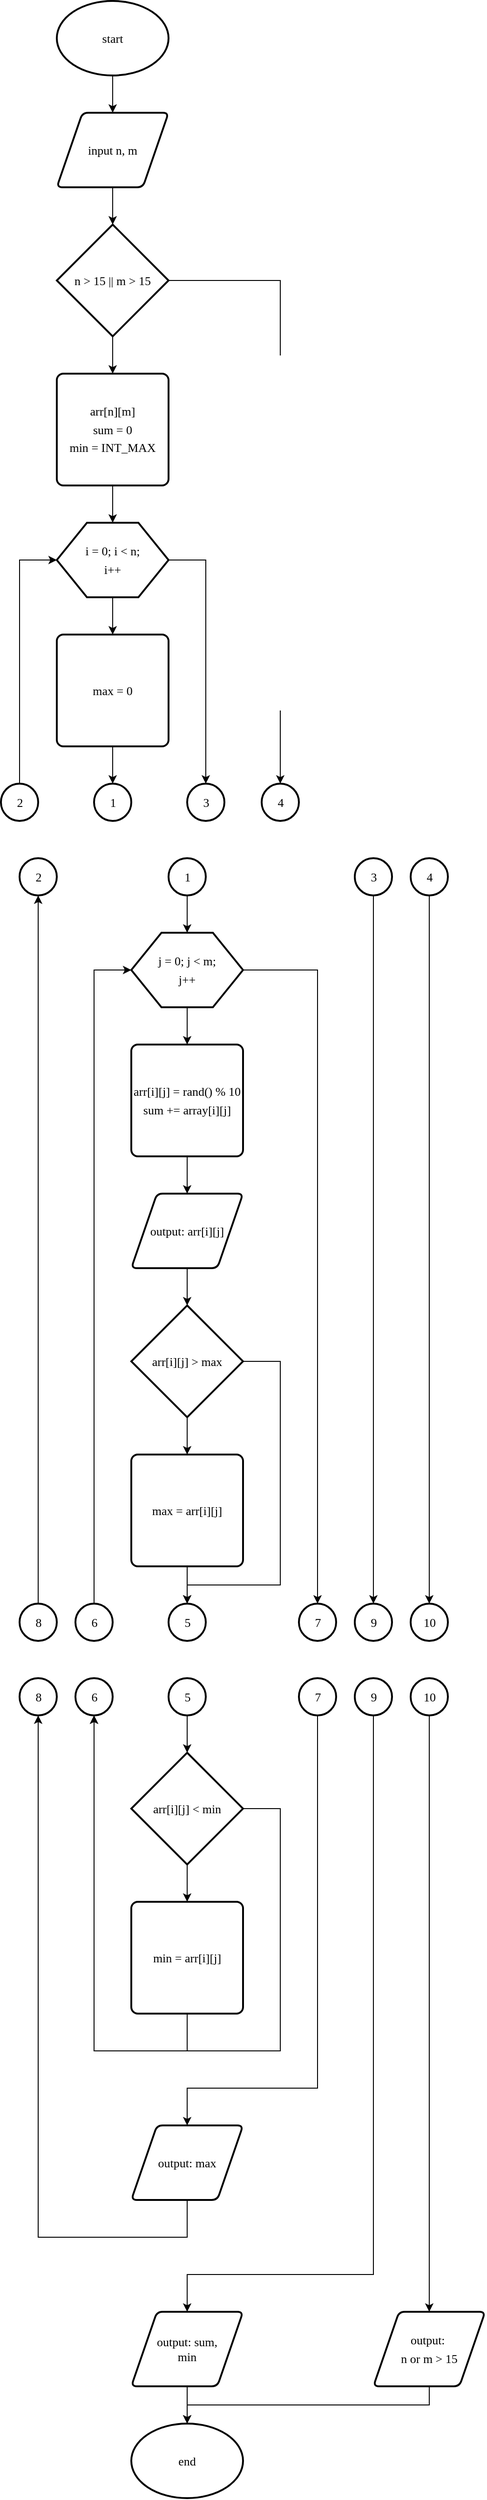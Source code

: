 <mxfile version="24.8.4">
  <diagram name="Страница — 1" id="X3jVPovE2oFSCsRrR-qo">
    <mxGraphModel dx="1106" dy="611" grid="1" gridSize="10" guides="1" tooltips="1" connect="1" arrows="1" fold="1" page="1" pageScale="1" pageWidth="827" pageHeight="1169" math="0" shadow="0">
      <root>
        <mxCell id="0" />
        <mxCell id="1" parent="0" />
        <mxCell id="JoetTdicjiF9OVzUxW74-1" value="start" style="strokeWidth=2;html=1;shape=mxgraph.flowchart.start_1;whiteSpace=wrap;fontFamily=Times New Roman;labelBackgroundColor=none;fontStyle=0;fontSize=13;fontColor=#000000;" parent="1" vertex="1">
          <mxGeometry x="80" y="40" width="120" height="80" as="geometry" />
        </mxCell>
        <mxCell id="JoetTdicjiF9OVzUxW74-3" value="input n, m" style="shape=parallelogram;html=1;strokeWidth=2;perimeter=parallelogramPerimeter;whiteSpace=wrap;rounded=1;arcSize=12;size=0.23;fontFamily=Times New Roman;labelBackgroundColor=none;fontStyle=0;fontSize=13;fontColor=#000000;" parent="1" vertex="1">
          <mxGeometry x="80" y="160" width="120" height="80" as="geometry" />
        </mxCell>
        <mxCell id="JoetTdicjiF9OVzUxW74-4" value="&lt;span lang=&quot;EN-US&quot; style=&quot;font-size: 13px; line-height: 150%;&quot;&gt;n &lt;/span&gt;&lt;span lang=&quot;EN-US&quot; style=&quot;font-size: 13px; line-height: 150%;&quot;&gt;&amp;gt; &lt;/span&gt;&lt;span lang=&quot;EN-US&quot; style=&quot;font-size: 13px; line-height: 150%;&quot;&gt;15 &lt;/span&gt;&lt;span lang=&quot;EN-US&quot; style=&quot;font-size: 13px; line-height: 150%;&quot;&gt;|| &lt;/span&gt;&lt;span lang=&quot;EN-US&quot; style=&quot;font-size: 13px; line-height: 150%;&quot;&gt;m &lt;/span&gt;&lt;span lang=&quot;EN-US&quot; style=&quot;font-size: 13px; line-height: 150%;&quot;&gt;&amp;gt; &lt;/span&gt;&lt;span lang=&quot;EN-US&quot; style=&quot;font-size: 13px; line-height: 150%;&quot;&gt;15&lt;/span&gt;" style="strokeWidth=2;html=1;shape=mxgraph.flowchart.decision;whiteSpace=wrap;fontFamily=Times New Roman;labelBackgroundColor=none;fontStyle=0;fontSize=13;fontColor=#000000;" parent="1" vertex="1">
          <mxGeometry x="80" y="280" width="120" height="120" as="geometry" />
        </mxCell>
        <mxCell id="JoetTdicjiF9OVzUxW74-5" value="&lt;span lang=&quot;EN-US&quot; style=&quot;font-size: 13px; line-height: 150%;&quot;&gt;arr&lt;/span&gt;&lt;span lang=&quot;EN-US&quot; style=&quot;line-height: 150%; font-size: 13px;&quot;&gt;[&lt;/span&gt;&lt;span lang=&quot;EN-US&quot; style=&quot;font-size: 13px; line-height: 150%;&quot;&gt;n&lt;/span&gt;&lt;span lang=&quot;EN-US&quot; style=&quot;font-size: 13px; line-height: 150%;&quot;&gt;][&lt;/span&gt;&lt;span lang=&quot;EN-US&quot; style=&quot;font-size: 13px; line-height: 150%;&quot;&gt;m&lt;/span&gt;&lt;span lang=&quot;EN-US&quot; style=&quot;font-size: 13px; line-height: 150%;&quot;&gt;]&lt;/span&gt;&lt;div style=&quot;font-size: 13px;&quot;&gt;&lt;span lang=&quot;EN-US&quot; style=&quot;font-size: 13px; line-height: 150%;&quot;&gt;sum &lt;/span&gt;&lt;span lang=&quot;EN-US&quot; style=&quot;font-size: 13px; line-height: 150%;&quot;&gt;= &lt;/span&gt;&lt;span lang=&quot;EN-US&quot; style=&quot;font-size: 13px; line-height: 150%;&quot;&gt;0&lt;/span&gt;&lt;div style=&quot;font-size: 13px;&quot;&gt;&lt;span lang=&quot;EN-US&quot; style=&quot;font-size: 13px; line-height: 150%;&quot;&gt;min &lt;/span&gt;&lt;span lang=&quot;EN-US&quot; style=&quot;font-size: 13px; line-height: 150%;&quot;&gt;= &lt;/span&gt;&lt;span style=&quot;font-size: 13px;&quot;&gt;&lt;span lang=&quot;EN-US&quot; style=&quot;font-size: 13px; line-height: 150%;&quot;&gt;INT_MAX&lt;/span&gt;&lt;/span&gt;&lt;/div&gt;&lt;/div&gt;" style="rounded=1;whiteSpace=wrap;html=1;absoluteArcSize=1;arcSize=14;strokeWidth=2;fontFamily=Times New Roman;labelBackgroundColor=none;fontStyle=0;fontSize=13;fontColor=#000000;" parent="1" vertex="1">
          <mxGeometry x="80" y="440" width="120" height="120" as="geometry" />
        </mxCell>
        <mxCell id="JoetTdicjiF9OVzUxW74-6" value="" style="verticalLabelPosition=bottom;verticalAlign=top;html=1;shape=hexagon;perimeter=hexagonPerimeter2;arcSize=6;size=0.27;strokeWidth=2;fontFamily=Times New Roman;labelBackgroundColor=none;fontStyle=0;fontSize=13;fontColor=#000000;" parent="1" vertex="1">
          <mxGeometry x="80" y="600" width="120" height="80" as="geometry" />
        </mxCell>
        <mxCell id="JoetTdicjiF9OVzUxW74-7" value="max = 0" style="rounded=1;whiteSpace=wrap;html=1;absoluteArcSize=1;arcSize=14;strokeWidth=2;fontFamily=Times New Roman;labelBackgroundColor=none;fontStyle=0;fontSize=13;fontColor=#000000;" parent="1" vertex="1">
          <mxGeometry x="80" y="720" width="120" height="120" as="geometry" />
        </mxCell>
        <mxCell id="JoetTdicjiF9OVzUxW74-8" value="" style="verticalLabelPosition=bottom;verticalAlign=top;html=1;shape=hexagon;perimeter=hexagonPerimeter2;arcSize=6;size=0.27;strokeWidth=2;fontFamily=Times New Roman;labelBackgroundColor=none;fontStyle=0;fontSize=13;fontColor=#000000;" parent="1" vertex="1">
          <mxGeometry x="160" y="1040" width="120" height="80" as="geometry" />
        </mxCell>
        <mxCell id="JoetTdicjiF9OVzUxW74-9" value="&lt;span lang=&quot;EN-US&quot; style=&quot;font-size: 13px; line-height: 150%;&quot;&gt;arr&lt;/span&gt;&lt;span lang=&quot;EN-US&quot; style=&quot;line-height: 150%; font-size: 13px;&quot;&gt;[&lt;/span&gt;&lt;span lang=&quot;EN-US&quot; style=&quot;font-size: 13px; line-height: 150%;&quot;&gt;i&lt;/span&gt;&lt;span lang=&quot;EN-US&quot; style=&quot;font-size: 13px; line-height: 150%;&quot;&gt;][&lt;/span&gt;&lt;span lang=&quot;EN-US&quot; style=&quot;font-size: 13px; line-height: 150%;&quot;&gt;j&lt;/span&gt;&lt;span lang=&quot;EN-US&quot; style=&quot;font-size: 13px; line-height: 150%;&quot;&gt;] = rand() % &lt;/span&gt;&lt;span lang=&quot;EN-US&quot; style=&quot;font-size: 13px; line-height: 150%;&quot;&gt;10&lt;/span&gt;&lt;div style=&quot;font-size: 13px;&quot;&gt;&lt;span lang=&quot;EN-US&quot; style=&quot;font-size: 13px; line-height: 150%;&quot;&gt;&lt;span lang=&quot;EN-US&quot; style=&quot;font-size: 13px; line-height: 150%;&quot;&gt;sum &lt;/span&gt;&lt;span lang=&quot;EN-US&quot; style=&quot;font-size: 13px; line-height: 150%;&quot;&gt;+= &lt;/span&gt;&lt;span lang=&quot;EN-US&quot; style=&quot;font-size: 13px; line-height: 150%;&quot;&gt;array&lt;/span&gt;&lt;span lang=&quot;EN-US&quot; style=&quot;font-size: 13px; line-height: 150%;&quot;&gt;[&lt;/span&gt;&lt;span lang=&quot;EN-US&quot; style=&quot;font-size: 13px; line-height: 150%;&quot;&gt;i&lt;/span&gt;&lt;span lang=&quot;EN-US&quot; style=&quot;font-size: 13px; line-height: 150%;&quot;&gt;][&lt;/span&gt;&lt;span lang=&quot;EN-US&quot; style=&quot;font-size: 13px; line-height: 150%;&quot;&gt;j&lt;/span&gt;&lt;span lang=&quot;EN-US&quot; style=&quot;font-size: 13px; line-height: 150%;&quot;&gt;]&lt;/span&gt;&lt;/span&gt;&lt;/div&gt;" style="rounded=1;whiteSpace=wrap;html=1;absoluteArcSize=1;arcSize=14;strokeWidth=2;fontFamily=Times New Roman;labelBackgroundColor=none;fontStyle=0;fontSize=13;fontColor=#000000;" parent="1" vertex="1">
          <mxGeometry x="160" y="1160" width="120" height="120" as="geometry" />
        </mxCell>
        <mxCell id="JoetTdicjiF9OVzUxW74-10" value="1" style="verticalLabelPosition=middle;verticalAlign=middle;html=1;shape=mxgraph.flowchart.on-page_reference;strokeWidth=2;fontFamily=Times New Roman;labelBackgroundColor=none;fontStyle=0;fontSize=13;fontColor=#000000;labelPosition=center;align=center;" parent="1" vertex="1">
          <mxGeometry x="200" y="960" width="40" height="40" as="geometry" />
        </mxCell>
        <mxCell id="JoetTdicjiF9OVzUxW74-11" value="1" style="verticalLabelPosition=middle;verticalAlign=middle;html=1;shape=mxgraph.flowchart.on-page_reference;strokeWidth=2;fontFamily=Times New Roman;labelBackgroundColor=none;fontStyle=0;fontSize=13;fontColor=#000000;labelPosition=center;align=center;" parent="1" vertex="1">
          <mxGeometry x="120" y="880" width="40" height="40" as="geometry" />
        </mxCell>
        <mxCell id="JoetTdicjiF9OVzUxW74-12" value="3" style="verticalLabelPosition=middle;verticalAlign=middle;html=1;shape=mxgraph.flowchart.on-page_reference;strokeWidth=2;fontFamily=Times New Roman;labelBackgroundColor=none;fontStyle=0;fontSize=13;fontColor=#000000;labelPosition=center;align=center;" parent="1" vertex="1">
          <mxGeometry x="220" y="880" width="40" height="40" as="geometry" />
        </mxCell>
        <mxCell id="JoetTdicjiF9OVzUxW74-13" value="2" style="verticalLabelPosition=middle;verticalAlign=middle;html=1;shape=mxgraph.flowchart.on-page_reference;strokeWidth=2;fontFamily=Times New Roman;labelBackgroundColor=none;fontStyle=0;fontSize=13;fontColor=#000000;labelPosition=center;align=center;" parent="1" vertex="1">
          <mxGeometry x="20" y="880" width="40" height="40" as="geometry" />
        </mxCell>
        <mxCell id="JoetTdicjiF9OVzUxW74-14" value="4" style="verticalLabelPosition=middle;verticalAlign=middle;html=1;shape=mxgraph.flowchart.on-page_reference;strokeWidth=2;fontFamily=Times New Roman;labelBackgroundColor=none;fontStyle=0;fontSize=13;fontColor=#000000;labelPosition=center;align=center;" parent="1" vertex="1">
          <mxGeometry x="300" y="880" width="40" height="40" as="geometry" />
        </mxCell>
        <mxCell id="JoetTdicjiF9OVzUxW74-15" value="3" style="verticalLabelPosition=middle;verticalAlign=middle;html=1;shape=mxgraph.flowchart.on-page_reference;strokeWidth=2;fontFamily=Times New Roman;labelBackgroundColor=none;fontStyle=0;fontSize=13;fontColor=#000000;labelPosition=center;align=center;" parent="1" vertex="1">
          <mxGeometry x="400" y="960" width="40" height="40" as="geometry" />
        </mxCell>
        <mxCell id="JoetTdicjiF9OVzUxW74-16" value="2" style="verticalLabelPosition=middle;verticalAlign=middle;html=1;shape=mxgraph.flowchart.on-page_reference;strokeWidth=2;fontFamily=Times New Roman;labelBackgroundColor=none;fontStyle=0;fontSize=13;fontColor=#000000;labelPosition=center;align=center;" parent="1" vertex="1">
          <mxGeometry x="40" y="960" width="40" height="40" as="geometry" />
        </mxCell>
        <mxCell id="JoetTdicjiF9OVzUxW74-17" value="4" style="verticalLabelPosition=middle;verticalAlign=middle;html=1;shape=mxgraph.flowchart.on-page_reference;strokeWidth=2;fontFamily=Times New Roman;labelBackgroundColor=none;fontStyle=0;fontSize=13;fontColor=#000000;labelPosition=center;align=center;" parent="1" vertex="1">
          <mxGeometry x="460" y="960" width="40" height="40" as="geometry" />
        </mxCell>
        <mxCell id="JoetTdicjiF9OVzUxW74-19" value="output:&amp;nbsp;&lt;span lang=&quot;EN-US&quot; style=&quot;font-size: 13px; line-height: 24px;&quot;&gt;arr&lt;/span&gt;&lt;span lang=&quot;EN-US&quot; style=&quot;line-height: 18px; font-size: 13px;&quot;&gt;[&lt;/span&gt;&lt;span lang=&quot;EN-US&quot; style=&quot;font-size: 13px; line-height: 24px;&quot;&gt;i&lt;/span&gt;&lt;span lang=&quot;EN-US&quot; style=&quot;font-size: 13px; line-height: 24px;&quot;&gt;][&lt;/span&gt;&lt;span lang=&quot;EN-US&quot; style=&quot;font-size: 13px; line-height: 24px;&quot;&gt;j&lt;/span&gt;&lt;span lang=&quot;EN-US&quot; style=&quot;font-size: 13px; line-height: 24px;&quot;&gt;]&lt;/span&gt;" style="shape=parallelogram;html=1;strokeWidth=2;perimeter=parallelogramPerimeter;whiteSpace=wrap;rounded=1;arcSize=12;size=0.23;fontFamily=Times New Roman;labelBackgroundColor=none;fontStyle=0;fontSize=13;fontColor=#000000;" parent="1" vertex="1">
          <mxGeometry x="160" y="1320" width="120" height="80" as="geometry" />
        </mxCell>
        <mxCell id="JoetTdicjiF9OVzUxW74-20" value="&lt;span lang=&quot;EN-US&quot; style=&quot;font-size: 13px; line-height: 24px;&quot;&gt;arr&lt;/span&gt;&lt;span lang=&quot;EN-US&quot; style=&quot;line-height: 18px; font-size: 13px;&quot;&gt;[&lt;/span&gt;&lt;span lang=&quot;EN-US&quot; style=&quot;font-size: 13px; line-height: 24px;&quot;&gt;i&lt;/span&gt;&lt;span lang=&quot;EN-US&quot; style=&quot;font-size: 13px; line-height: 24px;&quot;&gt;][&lt;/span&gt;&lt;span lang=&quot;EN-US&quot; style=&quot;font-size: 13px; line-height: 24px;&quot;&gt;j&lt;/span&gt;&lt;span lang=&quot;EN-US&quot; style=&quot;font-size: 13px; line-height: 24px;&quot;&gt;]&lt;/span&gt;&lt;span lang=&quot;EN-US&quot; style=&quot;font-size: 13px; line-height: 150%;&quot;&gt;&amp;nbsp;&amp;gt; &lt;/span&gt;&lt;span lang=&quot;EN-US&quot; style=&quot;font-size: 13px; line-height: 150%;&quot;&gt;max&lt;/span&gt;" style="strokeWidth=2;html=1;shape=mxgraph.flowchart.decision;whiteSpace=wrap;fontFamily=Times New Roman;labelBackgroundColor=none;fontStyle=0;fontSize=13;fontColor=#000000;" parent="1" vertex="1">
          <mxGeometry x="160" y="1440" width="120" height="120" as="geometry" />
        </mxCell>
        <mxCell id="JoetTdicjiF9OVzUxW74-21" value="&lt;span lang=&quot;EN-US&quot; style=&quot;font-size: 13px; line-height: 150%;&quot;&gt;max &lt;/span&gt;&lt;span lang=&quot;EN-US&quot; style=&quot;line-height: 150%; font-size: 13px;&quot;&gt;= &lt;/span&gt;&lt;span lang=&quot;EN-US&quot; style=&quot;font-size: 13px; line-height: 150%;&quot;&gt;arr&lt;/span&gt;&lt;span lang=&quot;EN-US&quot; style=&quot;font-size: 13px; line-height: 150%;&quot;&gt;[&lt;/span&gt;&lt;span lang=&quot;EN-US&quot; style=&quot;font-size: 13px; line-height: 150%;&quot;&gt;i&lt;/span&gt;&lt;span lang=&quot;EN-US&quot; style=&quot;font-size: 13px; line-height: 150%;&quot;&gt;][&lt;/span&gt;&lt;span lang=&quot;EN-US&quot; style=&quot;font-size: 13px; line-height: 150%;&quot;&gt;j&lt;/span&gt;&lt;span lang=&quot;EN-US&quot; style=&quot;font-size: 13px; line-height: 150%;&quot;&gt;]&lt;/span&gt;" style="rounded=1;whiteSpace=wrap;html=1;absoluteArcSize=1;arcSize=14;strokeWidth=2;fontFamily=Times New Roman;labelBackgroundColor=none;fontStyle=0;fontSize=13;fontColor=#000000;" parent="1" vertex="1">
          <mxGeometry x="160" y="1600" width="120" height="120" as="geometry" />
        </mxCell>
        <mxCell id="JoetTdicjiF9OVzUxW74-22" value="&lt;span lang=&quot;EN-US&quot; style=&quot;font-size: 13px; line-height: 24px;&quot;&gt;arr&lt;/span&gt;&lt;span lang=&quot;EN-US&quot; style=&quot;line-height: 18px; font-size: 13px;&quot;&gt;[&lt;/span&gt;&lt;span lang=&quot;EN-US&quot; style=&quot;font-size: 13px; line-height: 24px;&quot;&gt;i&lt;/span&gt;&lt;span lang=&quot;EN-US&quot; style=&quot;font-size: 13px; line-height: 24px;&quot;&gt;][&lt;/span&gt;&lt;span lang=&quot;EN-US&quot; style=&quot;font-size: 13px; line-height: 24px;&quot;&gt;j&lt;/span&gt;&lt;span lang=&quot;EN-US&quot; style=&quot;font-size: 13px; line-height: 24px;&quot;&gt;]&amp;nbsp;&lt;/span&gt;&lt;span lang=&quot;EN-US&quot; style=&quot;font-size: 13px; line-height: 150%;&quot;&gt;&amp;lt; &lt;/span&gt;&lt;span lang=&quot;EN-US&quot; style=&quot;font-size: 13px; line-height: 150%;&quot;&gt;min&lt;/span&gt;" style="strokeWidth=2;html=1;shape=mxgraph.flowchart.decision;whiteSpace=wrap;fontFamily=Times New Roman;labelBackgroundColor=none;fontStyle=0;fontSize=13;fontColor=#000000;" parent="1" vertex="1">
          <mxGeometry x="160" y="1920" width="120" height="120" as="geometry" />
        </mxCell>
        <mxCell id="JoetTdicjiF9OVzUxW74-23" value="&lt;span lang=&quot;EN-US&quot; style=&quot;font-size: 13px; line-height: 150%;&quot;&gt;min&amp;nbsp;&lt;/span&gt;&lt;span lang=&quot;EN-US&quot; style=&quot;line-height: 150%; font-size: 13px;&quot;&gt;= &lt;/span&gt;&lt;span lang=&quot;EN-US&quot; style=&quot;font-size: 13px; line-height: 150%;&quot;&gt;arr&lt;/span&gt;&lt;span lang=&quot;EN-US&quot; style=&quot;font-size: 13px; line-height: 150%;&quot;&gt;[&lt;/span&gt;&lt;span lang=&quot;EN-US&quot; style=&quot;font-size: 13px; line-height: 150%;&quot;&gt;i&lt;/span&gt;&lt;span lang=&quot;EN-US&quot; style=&quot;font-size: 13px; line-height: 150%;&quot;&gt;][&lt;/span&gt;&lt;span lang=&quot;EN-US&quot; style=&quot;font-size: 13px; line-height: 150%;&quot;&gt;j&lt;/span&gt;&lt;span lang=&quot;EN-US&quot; style=&quot;font-size: 13px; line-height: 150%;&quot;&gt;]&lt;/span&gt;" style="rounded=1;whiteSpace=wrap;html=1;absoluteArcSize=1;arcSize=14;strokeWidth=2;fontFamily=Times New Roman;labelBackgroundColor=none;fontStyle=0;fontSize=13;fontColor=#000000;" parent="1" vertex="1">
          <mxGeometry x="160" y="2080" width="120" height="120" as="geometry" />
        </mxCell>
        <mxCell id="JoetTdicjiF9OVzUxW74-24" value="5" style="verticalLabelPosition=middle;verticalAlign=middle;html=1;shape=mxgraph.flowchart.on-page_reference;strokeWidth=2;fontFamily=Times New Roman;labelBackgroundColor=none;fontStyle=0;fontSize=13;fontColor=#000000;labelPosition=center;align=center;" parent="1" vertex="1">
          <mxGeometry x="200" y="1840" width="40" height="40" as="geometry" />
        </mxCell>
        <mxCell id="JoetTdicjiF9OVzUxW74-25" value="7" style="verticalLabelPosition=middle;verticalAlign=middle;html=1;shape=mxgraph.flowchart.on-page_reference;strokeWidth=2;fontFamily=Times New Roman;labelBackgroundColor=none;fontStyle=0;fontSize=13;fontColor=#000000;labelPosition=center;align=center;" parent="1" vertex="1">
          <mxGeometry x="340" y="1840" width="40" height="40" as="geometry" />
        </mxCell>
        <mxCell id="JoetTdicjiF9OVzUxW74-26" value="6" style="verticalLabelPosition=middle;verticalAlign=middle;html=1;shape=mxgraph.flowchart.on-page_reference;strokeWidth=2;fontFamily=Times New Roman;labelBackgroundColor=none;fontStyle=0;fontSize=13;fontColor=#000000;labelPosition=center;align=center;" parent="1" vertex="1">
          <mxGeometry x="100" y="1840" width="40" height="40" as="geometry" />
        </mxCell>
        <mxCell id="JoetTdicjiF9OVzUxW74-27" value="9" style="verticalLabelPosition=middle;verticalAlign=middle;html=1;shape=mxgraph.flowchart.on-page_reference;strokeWidth=2;fontFamily=Times New Roman;labelBackgroundColor=none;fontStyle=0;fontSize=13;fontColor=#000000;labelPosition=center;align=center;" parent="1" vertex="1">
          <mxGeometry x="400" y="1840" width="40" height="40" as="geometry" />
        </mxCell>
        <mxCell id="JoetTdicjiF9OVzUxW74-28" value="" style="endArrow=classic;html=1;rounded=0;exitX=0.5;exitY=1;exitDx=0;exitDy=0;exitPerimeter=0;entryX=0.5;entryY=0;entryDx=0;entryDy=0;fontFamily=Times New Roman;labelBackgroundColor=none;fontStyle=0;fontSize=13;fontColor=#000000;" parent="1" source="JoetTdicjiF9OVzUxW74-1" target="JoetTdicjiF9OVzUxW74-3" edge="1">
          <mxGeometry width="50" height="50" relative="1" as="geometry">
            <mxPoint x="260" y="200" as="sourcePoint" />
            <mxPoint x="310" y="150" as="targetPoint" />
          </mxGeometry>
        </mxCell>
        <mxCell id="JoetTdicjiF9OVzUxW74-29" value="" style="endArrow=classic;html=1;rounded=0;exitX=0.5;exitY=1;exitDx=0;exitDy=0;entryX=0.5;entryY=0;entryDx=0;entryDy=0;entryPerimeter=0;fontFamily=Times New Roman;labelBackgroundColor=none;fontStyle=0;fontSize=13;fontColor=#000000;" parent="1" source="JoetTdicjiF9OVzUxW74-3" target="JoetTdicjiF9OVzUxW74-4" edge="1">
          <mxGeometry width="50" height="50" relative="1" as="geometry">
            <mxPoint x="150" y="130" as="sourcePoint" />
            <mxPoint x="150" y="170" as="targetPoint" />
          </mxGeometry>
        </mxCell>
        <mxCell id="JoetTdicjiF9OVzUxW74-30" value="" style="endArrow=classic;html=1;rounded=0;exitX=0.5;exitY=1;exitDx=0;exitDy=0;entryX=0.5;entryY=0;entryDx=0;entryDy=0;exitPerimeter=0;fontFamily=Times New Roman;labelBackgroundColor=none;fontStyle=0;fontSize=13;fontColor=#000000;" parent="1" source="JoetTdicjiF9OVzUxW74-4" target="JoetTdicjiF9OVzUxW74-5" edge="1">
          <mxGeometry width="50" height="50" relative="1" as="geometry">
            <mxPoint x="150" y="250" as="sourcePoint" />
            <mxPoint x="150" y="290" as="targetPoint" />
          </mxGeometry>
        </mxCell>
        <mxCell id="JoetTdicjiF9OVzUxW74-31" value="" style="endArrow=classic;html=1;rounded=0;exitX=0.5;exitY=1;exitDx=0;exitDy=0;entryX=0.5;entryY=0;entryDx=0;entryDy=0;fontFamily=Times New Roman;labelBackgroundColor=none;fontStyle=0;fontSize=13;fontColor=#000000;" parent="1" source="JoetTdicjiF9OVzUxW74-5" target="JoetTdicjiF9OVzUxW74-6" edge="1">
          <mxGeometry width="50" height="50" relative="1" as="geometry">
            <mxPoint x="150" y="410" as="sourcePoint" />
            <mxPoint x="150" y="450" as="targetPoint" />
          </mxGeometry>
        </mxCell>
        <mxCell id="JoetTdicjiF9OVzUxW74-32" value="" style="endArrow=classic;html=1;rounded=0;exitX=0.5;exitY=1;exitDx=0;exitDy=0;entryX=0.5;entryY=0;entryDx=0;entryDy=0;fontFamily=Times New Roman;labelBackgroundColor=none;fontStyle=0;fontSize=13;fontColor=#000000;" parent="1" source="JoetTdicjiF9OVzUxW74-6" target="JoetTdicjiF9OVzUxW74-7" edge="1">
          <mxGeometry width="50" height="50" relative="1" as="geometry">
            <mxPoint x="150" y="570" as="sourcePoint" />
            <mxPoint x="150" y="610" as="targetPoint" />
          </mxGeometry>
        </mxCell>
        <mxCell id="JoetTdicjiF9OVzUxW74-33" value="" style="endArrow=classic;html=1;rounded=0;exitX=0.5;exitY=1;exitDx=0;exitDy=0;entryX=0.5;entryY=0;entryDx=0;entryDy=0;entryPerimeter=0;fontFamily=Times New Roman;labelBackgroundColor=none;fontStyle=0;fontSize=13;fontColor=#000000;" parent="1" source="JoetTdicjiF9OVzUxW74-7" target="JoetTdicjiF9OVzUxW74-11" edge="1">
          <mxGeometry width="50" height="50" relative="1" as="geometry">
            <mxPoint x="150" y="690" as="sourcePoint" />
            <mxPoint x="150" y="730" as="targetPoint" />
          </mxGeometry>
        </mxCell>
        <mxCell id="JoetTdicjiF9OVzUxW74-34" value="" style="endArrow=classic;html=1;rounded=0;exitX=0.5;exitY=0;exitDx=0;exitDy=0;entryX=0;entryY=0.5;entryDx=0;entryDy=0;exitPerimeter=0;fontFamily=Times New Roman;labelBackgroundColor=none;fontStyle=0;fontSize=13;fontColor=#000000;" parent="1" source="JoetTdicjiF9OVzUxW74-13" target="JoetTdicjiF9OVzUxW74-6" edge="1">
          <mxGeometry width="50" height="50" relative="1" as="geometry">
            <mxPoint x="150" y="850" as="sourcePoint" />
            <mxPoint x="150" y="890" as="targetPoint" />
            <Array as="points">
              <mxPoint x="40" y="640" />
            </Array>
          </mxGeometry>
        </mxCell>
        <mxCell id="JoetTdicjiF9OVzUxW74-35" value="" style="endArrow=classic;html=1;rounded=0;exitX=1;exitY=0.5;exitDx=0;exitDy=0;entryX=0.5;entryY=0;entryDx=0;entryDy=0;entryPerimeter=0;fontFamily=Times New Roman;labelBackgroundColor=none;fontStyle=0;fontSize=13;fontColor=#000000;" parent="1" source="JoetTdicjiF9OVzUxW74-6" target="JoetTdicjiF9OVzUxW74-12" edge="1">
          <mxGeometry width="50" height="50" relative="1" as="geometry">
            <mxPoint x="30" y="890" as="sourcePoint" />
            <mxPoint x="90" y="650" as="targetPoint" />
            <Array as="points">
              <mxPoint x="240" y="640" />
            </Array>
          </mxGeometry>
        </mxCell>
        <mxCell id="JoetTdicjiF9OVzUxW74-36" value="" style="endArrow=classic;html=1;rounded=0;exitX=1;exitY=0.5;exitDx=0;exitDy=0;entryX=0.5;entryY=0;entryDx=0;entryDy=0;entryPerimeter=0;exitPerimeter=0;fontFamily=Times New Roman;labelBackgroundColor=none;fontStyle=0;fontSize=13;fontColor=#000000;" parent="1" source="JoetTdicjiF9OVzUxW74-4" target="JoetTdicjiF9OVzUxW74-14" edge="1">
          <mxGeometry width="50" height="50" relative="1" as="geometry">
            <mxPoint x="254" y="340" as="sourcePoint" />
            <mxPoint x="294" y="580" as="targetPoint" />
            <Array as="points">
              <mxPoint x="320" y="340" />
            </Array>
          </mxGeometry>
        </mxCell>
        <mxCell id="JoetTdicjiF9OVzUxW74-37" value="" style="endArrow=classic;html=1;rounded=0;exitX=0.5;exitY=1;exitDx=0;exitDy=0;exitPerimeter=0;entryX=0.5;entryY=0;entryDx=0;entryDy=0;fontFamily=Times New Roman;labelBackgroundColor=none;fontStyle=0;fontSize=13;fontColor=#000000;" parent="1" source="JoetTdicjiF9OVzUxW74-10" target="JoetTdicjiF9OVzUxW74-8" edge="1">
          <mxGeometry width="50" height="50" relative="1" as="geometry">
            <mxPoint x="-100" y="1270" as="sourcePoint" />
            <mxPoint x="-50" y="1220" as="targetPoint" />
          </mxGeometry>
        </mxCell>
        <mxCell id="JoetTdicjiF9OVzUxW74-38" value="" style="endArrow=classic;html=1;rounded=0;exitX=0.5;exitY=1;exitDx=0;exitDy=0;entryX=0.5;entryY=0;entryDx=0;entryDy=0;fontFamily=Times New Roman;labelBackgroundColor=none;fontStyle=0;fontSize=13;fontColor=#000000;" parent="1" source="JoetTdicjiF9OVzUxW74-8" target="JoetTdicjiF9OVzUxW74-9" edge="1">
          <mxGeometry width="50" height="50" relative="1" as="geometry">
            <mxPoint x="230" y="1010" as="sourcePoint" />
            <mxPoint x="230" y="1050" as="targetPoint" />
          </mxGeometry>
        </mxCell>
        <mxCell id="JoetTdicjiF9OVzUxW74-39" value="" style="endArrow=classic;html=1;rounded=0;exitX=0.5;exitY=1;exitDx=0;exitDy=0;entryX=0.5;entryY=0;entryDx=0;entryDy=0;fontFamily=Times New Roman;labelBackgroundColor=none;fontStyle=0;fontSize=13;fontColor=#000000;" parent="1" source="JoetTdicjiF9OVzUxW74-9" target="JoetTdicjiF9OVzUxW74-19" edge="1">
          <mxGeometry width="50" height="50" relative="1" as="geometry">
            <mxPoint x="230" y="1130" as="sourcePoint" />
            <mxPoint x="230" y="1170" as="targetPoint" />
          </mxGeometry>
        </mxCell>
        <mxCell id="JoetTdicjiF9OVzUxW74-40" value="" style="endArrow=classic;html=1;rounded=0;exitX=0.5;exitY=1;exitDx=0;exitDy=0;entryX=0.5;entryY=0;entryDx=0;entryDy=0;entryPerimeter=0;fontFamily=Times New Roman;labelBackgroundColor=none;fontStyle=0;fontSize=13;fontColor=#000000;" parent="1" source="JoetTdicjiF9OVzUxW74-19" target="JoetTdicjiF9OVzUxW74-20" edge="1">
          <mxGeometry width="50" height="50" relative="1" as="geometry">
            <mxPoint x="230" y="1290" as="sourcePoint" />
            <mxPoint x="230" y="1330" as="targetPoint" />
          </mxGeometry>
        </mxCell>
        <mxCell id="JoetTdicjiF9OVzUxW74-41" value="" style="endArrow=classic;html=1;rounded=0;entryX=0.5;entryY=0;entryDx=0;entryDy=0;exitX=0.5;exitY=1;exitDx=0;exitDy=0;exitPerimeter=0;fontFamily=Times New Roman;labelBackgroundColor=none;fontStyle=0;fontSize=13;fontColor=#000000;" parent="1" source="JoetTdicjiF9OVzUxW74-20" target="JoetTdicjiF9OVzUxW74-21" edge="1">
          <mxGeometry width="50" height="50" relative="1" as="geometry">
            <mxPoint x="220" y="1574" as="sourcePoint" />
            <mxPoint x="230" y="1450" as="targetPoint" />
          </mxGeometry>
        </mxCell>
        <mxCell id="JoetTdicjiF9OVzUxW74-42" value="" style="endArrow=classic;html=1;rounded=0;entryX=0.5;entryY=0;entryDx=0;entryDy=0;exitX=0.5;exitY=1;exitDx=0;exitDy=0;exitPerimeter=0;fontFamily=Times New Roman;labelBackgroundColor=none;fontStyle=0;fontSize=13;fontColor=#000000;" parent="1" source="JoetTdicjiF9OVzUxW74-22" target="JoetTdicjiF9OVzUxW74-23" edge="1">
          <mxGeometry width="50" height="50" relative="1" as="geometry">
            <mxPoint x="-290" y="2450" as="sourcePoint" />
            <mxPoint x="-290" y="2490" as="targetPoint" />
          </mxGeometry>
        </mxCell>
        <mxCell id="JoetTdicjiF9OVzUxW74-43" value="" style="endArrow=classic;html=1;rounded=0;entryX=0.5;entryY=0;entryDx=0;entryDy=0;exitX=0.5;exitY=1;exitDx=0;exitDy=0;exitPerimeter=0;entryPerimeter=0;fontFamily=Times New Roman;labelBackgroundColor=none;fontStyle=0;fontSize=13;fontColor=#000000;" parent="1" source="JoetTdicjiF9OVzUxW74-24" target="JoetTdicjiF9OVzUxW74-22" edge="1">
          <mxGeometry width="50" height="50" relative="1" as="geometry">
            <mxPoint x="230" y="2050" as="sourcePoint" />
            <mxPoint x="230" y="2090" as="targetPoint" />
          </mxGeometry>
        </mxCell>
        <mxCell id="JoetTdicjiF9OVzUxW74-44" value="" style="endArrow=classic;html=1;rounded=0;entryX=0.5;entryY=1;entryDx=0;entryDy=0;exitX=0.5;exitY=1;exitDx=0;exitDy=0;entryPerimeter=0;fontFamily=Times New Roman;labelBackgroundColor=none;fontStyle=0;fontSize=13;fontColor=#000000;" parent="1" source="JoetTdicjiF9OVzUxW74-23" target="JoetTdicjiF9OVzUxW74-26" edge="1">
          <mxGeometry width="50" height="50" relative="1" as="geometry">
            <mxPoint x="230" y="1890" as="sourcePoint" />
            <mxPoint x="230" y="1930" as="targetPoint" />
            <Array as="points">
              <mxPoint x="220" y="2240" />
              <mxPoint x="120" y="2240" />
            </Array>
          </mxGeometry>
        </mxCell>
        <mxCell id="JoetTdicjiF9OVzUxW74-45" value="" style="endArrow=classic;html=1;rounded=0;entryX=0.5;entryY=1;entryDx=0;entryDy=0;exitX=1;exitY=0.5;exitDx=0;exitDy=0;exitPerimeter=0;entryPerimeter=0;fontFamily=Times New Roman;labelBackgroundColor=none;fontStyle=0;fontSize=13;fontColor=#000000;" parent="1" source="JoetTdicjiF9OVzUxW74-22" target="JoetTdicjiF9OVzUxW74-26" edge="1">
          <mxGeometry width="50" height="50" relative="1" as="geometry">
            <mxPoint x="230" y="2050" as="sourcePoint" />
            <mxPoint x="230" y="2090" as="targetPoint" />
            <Array as="points">
              <mxPoint x="320" y="1980" />
              <mxPoint x="320" y="2240" />
              <mxPoint x="120" y="2240" />
            </Array>
          </mxGeometry>
        </mxCell>
        <mxCell id="JoetTdicjiF9OVzUxW74-46" value="5" style="verticalLabelPosition=middle;verticalAlign=middle;html=1;shape=mxgraph.flowchart.on-page_reference;strokeWidth=2;fontFamily=Times New Roman;labelBackgroundColor=none;fontStyle=0;fontSize=13;fontColor=#000000;labelPosition=center;align=center;" parent="1" vertex="1">
          <mxGeometry x="200" y="1760" width="40" height="40" as="geometry" />
        </mxCell>
        <mxCell id="JoetTdicjiF9OVzUxW74-47" value="" style="endArrow=classic;html=1;rounded=0;entryX=0.5;entryY=0;entryDx=0;entryDy=0;exitX=0.5;exitY=1;exitDx=0;exitDy=0;entryPerimeter=0;fontFamily=Times New Roman;labelBackgroundColor=none;fontStyle=0;fontSize=13;fontColor=#000000;" parent="1" source="JoetTdicjiF9OVzUxW74-21" target="JoetTdicjiF9OVzUxW74-46" edge="1">
          <mxGeometry width="50" height="50" relative="1" as="geometry">
            <mxPoint x="230" y="1570" as="sourcePoint" />
            <mxPoint x="230" y="1610" as="targetPoint" />
          </mxGeometry>
        </mxCell>
        <mxCell id="JoetTdicjiF9OVzUxW74-48" value="6" style="verticalLabelPosition=middle;verticalAlign=middle;html=1;shape=mxgraph.flowchart.on-page_reference;strokeWidth=2;fontFamily=Times New Roman;labelBackgroundColor=none;fontStyle=0;fontSize=13;fontColor=#000000;labelPosition=center;align=center;" parent="1" vertex="1">
          <mxGeometry x="100" y="1760" width="40" height="40" as="geometry" />
        </mxCell>
        <mxCell id="JoetTdicjiF9OVzUxW74-49" value="" style="endArrow=classic;html=1;rounded=0;exitX=0.5;exitY=0;exitDx=0;exitDy=0;exitPerimeter=0;entryX=0;entryY=0.5;entryDx=0;entryDy=0;fontFamily=Times New Roman;labelBackgroundColor=none;fontStyle=0;fontSize=13;fontColor=#000000;" parent="1" source="JoetTdicjiF9OVzUxW74-48" target="JoetTdicjiF9OVzUxW74-8" edge="1">
          <mxGeometry width="50" height="50" relative="1" as="geometry">
            <mxPoint x="230" y="1730" as="sourcePoint" />
            <mxPoint x="110" y="1160" as="targetPoint" />
            <Array as="points">
              <mxPoint x="120" y="1080" />
            </Array>
          </mxGeometry>
        </mxCell>
        <mxCell id="JoetTdicjiF9OVzUxW74-50" value="" style="endArrow=classic;html=1;rounded=0;entryX=0.5;entryY=0;entryDx=0;entryDy=0;exitX=1;exitY=0.5;exitDx=0;exitDy=0;exitPerimeter=0;entryPerimeter=0;fontFamily=Times New Roman;labelBackgroundColor=none;fontStyle=0;fontSize=13;fontColor=#000000;" parent="1" source="JoetTdicjiF9OVzUxW74-20" target="JoetTdicjiF9OVzUxW74-46" edge="1">
          <mxGeometry width="50" height="50" relative="1" as="geometry">
            <mxPoint x="230" y="1570" as="sourcePoint" />
            <mxPoint x="230" y="1610" as="targetPoint" />
            <Array as="points">
              <mxPoint x="320" y="1500" />
              <mxPoint x="320" y="1740" />
              <mxPoint x="220" y="1740" />
            </Array>
          </mxGeometry>
        </mxCell>
        <mxCell id="JoetTdicjiF9OVzUxW74-51" value="7" style="verticalLabelPosition=middle;verticalAlign=middle;html=1;shape=mxgraph.flowchart.on-page_reference;strokeWidth=2;fontFamily=Times New Roman;labelBackgroundColor=none;fontStyle=0;fontSize=13;fontColor=#000000;labelPosition=center;align=center;" parent="1" vertex="1">
          <mxGeometry x="340" y="1760" width="40" height="40" as="geometry" />
        </mxCell>
        <mxCell id="JoetTdicjiF9OVzUxW74-52" value="" style="endArrow=classic;html=1;rounded=0;exitX=1;exitY=0.5;exitDx=0;exitDy=0;entryX=0.5;entryY=0;entryDx=0;entryDy=0;entryPerimeter=0;fontFamily=Times New Roman;labelBackgroundColor=none;fontStyle=0;fontSize=13;fontColor=#000000;" parent="1" source="JoetTdicjiF9OVzUxW74-8" target="JoetTdicjiF9OVzUxW74-51" edge="1">
          <mxGeometry width="50" height="50" relative="1" as="geometry">
            <mxPoint x="230" y="1130" as="sourcePoint" />
            <mxPoint x="230" y="1170" as="targetPoint" />
            <Array as="points">
              <mxPoint x="360" y="1080" />
            </Array>
          </mxGeometry>
        </mxCell>
        <mxCell id="JoetTdicjiF9OVzUxW74-53" value="8" style="verticalLabelPosition=middle;verticalAlign=middle;html=1;shape=mxgraph.flowchart.on-page_reference;strokeWidth=2;fontFamily=Times New Roman;labelBackgroundColor=none;fontStyle=0;fontSize=13;fontColor=#000000;labelPosition=center;align=center;" parent="1" vertex="1">
          <mxGeometry x="40" y="1840" width="40" height="40" as="geometry" />
        </mxCell>
        <mxCell id="JoetTdicjiF9OVzUxW74-55" value="8" style="verticalLabelPosition=middle;verticalAlign=middle;html=1;shape=mxgraph.flowchart.on-page_reference;strokeWidth=2;fontFamily=Times New Roman;labelBackgroundColor=none;fontStyle=0;fontSize=13;fontColor=#000000;labelPosition=center;align=center;" parent="1" vertex="1">
          <mxGeometry x="40" y="1760" width="40" height="40" as="geometry" />
        </mxCell>
        <mxCell id="JoetTdicjiF9OVzUxW74-56" value="" style="endArrow=classic;html=1;rounded=0;exitX=0.5;exitY=0;exitDx=0;exitDy=0;exitPerimeter=0;entryX=0.5;entryY=1;entryDx=0;entryDy=0;entryPerimeter=0;fontFamily=Times New Roman;labelBackgroundColor=none;fontStyle=0;fontSize=13;fontColor=#000000;" parent="1" source="JoetTdicjiF9OVzUxW74-55" target="JoetTdicjiF9OVzUxW74-16" edge="1">
          <mxGeometry width="50" height="50" relative="1" as="geometry">
            <mxPoint x="230" y="1570" as="sourcePoint" />
            <mxPoint x="70" y="1550" as="targetPoint" />
          </mxGeometry>
        </mxCell>
        <mxCell id="JoetTdicjiF9OVzUxW74-59" value="9" style="verticalLabelPosition=middle;verticalAlign=middle;html=1;shape=mxgraph.flowchart.on-page_reference;strokeWidth=2;fontFamily=Times New Roman;labelBackgroundColor=none;fontStyle=0;fontSize=13;fontColor=#000000;labelPosition=center;align=center;" parent="1" vertex="1">
          <mxGeometry x="400" y="1760" width="40" height="40" as="geometry" />
        </mxCell>
        <mxCell id="JoetTdicjiF9OVzUxW74-60" value="10" style="verticalLabelPosition=middle;verticalAlign=middle;html=1;shape=mxgraph.flowchart.on-page_reference;strokeWidth=2;fontFamily=Times New Roman;labelBackgroundColor=none;fontStyle=0;fontSize=13;fontColor=#000000;labelPosition=center;align=center;" parent="1" vertex="1">
          <mxGeometry x="460" y="1760" width="40" height="40" as="geometry" />
        </mxCell>
        <mxCell id="JoetTdicjiF9OVzUxW74-61" value="10" style="verticalLabelPosition=middle;verticalAlign=middle;html=1;shape=mxgraph.flowchart.on-page_reference;strokeWidth=2;fontFamily=Times New Roman;labelBackgroundColor=none;fontStyle=0;fontSize=13;fontColor=#000000;labelPosition=center;align=center;" parent="1" vertex="1">
          <mxGeometry x="460" y="1840" width="40" height="40" as="geometry" />
        </mxCell>
        <mxCell id="JoetTdicjiF9OVzUxW74-62" value="" style="endArrow=classic;html=1;rounded=0;exitX=0.5;exitY=1;exitDx=0;exitDy=0;entryX=0.5;entryY=0;entryDx=0;entryDy=0;exitPerimeter=0;entryPerimeter=0;fontFamily=Times New Roman;labelBackgroundColor=none;fontStyle=0;fontSize=13;fontColor=#000000;" parent="1" source="JoetTdicjiF9OVzUxW74-15" target="JoetTdicjiF9OVzUxW74-59" edge="1">
          <mxGeometry width="50" height="50" relative="1" as="geometry">
            <mxPoint x="230" y="1290" as="sourcePoint" />
            <mxPoint x="230" y="1330" as="targetPoint" />
          </mxGeometry>
        </mxCell>
        <mxCell id="JoetTdicjiF9OVzUxW74-63" value="" style="endArrow=classic;html=1;rounded=0;exitX=0.5;exitY=1;exitDx=0;exitDy=0;entryX=0.5;entryY=0;entryDx=0;entryDy=0;exitPerimeter=0;entryPerimeter=0;fontFamily=Times New Roman;labelBackgroundColor=none;fontStyle=0;fontSize=13;fontColor=#000000;" parent="1" source="JoetTdicjiF9OVzUxW74-17" target="JoetTdicjiF9OVzUxW74-60" edge="1">
          <mxGeometry width="50" height="50" relative="1" as="geometry">
            <mxPoint x="410" y="1010" as="sourcePoint" />
            <mxPoint x="430" y="1770" as="targetPoint" />
          </mxGeometry>
        </mxCell>
        <mxCell id="JoetTdicjiF9OVzUxW74-64" value="output: max" style="shape=parallelogram;html=1;strokeWidth=2;perimeter=parallelogramPerimeter;whiteSpace=wrap;rounded=1;arcSize=12;size=0.23;fontFamily=Times New Roman;labelBackgroundColor=none;fontStyle=0;fontSize=13;fontColor=#000000;" parent="1" vertex="1">
          <mxGeometry x="160" y="2320" width="120" height="80" as="geometry" />
        </mxCell>
        <mxCell id="JoetTdicjiF9OVzUxW74-65" value="" style="endArrow=classic;html=1;rounded=0;entryX=0.5;entryY=0;entryDx=0;entryDy=0;exitX=0.5;exitY=1;exitDx=0;exitDy=0;exitPerimeter=0;fontFamily=Times New Roman;labelBackgroundColor=none;fontStyle=0;fontSize=13;fontColor=#000000;" parent="1" source="JoetTdicjiF9OVzUxW74-25" target="JoetTdicjiF9OVzUxW74-64" edge="1">
          <mxGeometry width="50" height="50" relative="1" as="geometry">
            <mxPoint x="230" y="1890" as="sourcePoint" />
            <mxPoint x="230" y="1930" as="targetPoint" />
            <Array as="points">
              <mxPoint x="360" y="2280" />
              <mxPoint x="220" y="2280" />
            </Array>
          </mxGeometry>
        </mxCell>
        <mxCell id="JoetTdicjiF9OVzUxW74-66" value="" style="endArrow=classic;html=1;rounded=0;exitX=0.5;exitY=1;exitDx=0;exitDy=0;entryX=0.5;entryY=1;entryDx=0;entryDy=0;entryPerimeter=0;fontFamily=Times New Roman;labelBackgroundColor=none;fontStyle=0;fontSize=13;fontColor=#000000;" parent="1" source="JoetTdicjiF9OVzUxW74-64" target="JoetTdicjiF9OVzUxW74-53" edge="1">
          <mxGeometry width="50" height="50" relative="1" as="geometry">
            <mxPoint x="230" y="2050" as="sourcePoint" />
            <mxPoint x="70" y="2040" as="targetPoint" />
            <Array as="points">
              <mxPoint x="220" y="2440" />
              <mxPoint x="60" y="2440" />
            </Array>
          </mxGeometry>
        </mxCell>
        <mxCell id="JoetTdicjiF9OVzUxW74-67" value="" style="endArrow=classic;html=1;rounded=0;entryX=0.5;entryY=0;entryDx=0;entryDy=0;exitX=0.5;exitY=1;exitDx=0;exitDy=0;exitPerimeter=0;fontFamily=Times New Roman;labelBackgroundColor=none;fontStyle=0;fontSize=13;fontColor=#000000;" parent="1" source="JoetTdicjiF9OVzUxW74-27" target="JoetTdicjiF9OVzUxW74-68" edge="1">
          <mxGeometry width="50" height="50" relative="1" as="geometry">
            <mxPoint x="230" y="2050" as="sourcePoint" />
            <mxPoint x="230" y="2090" as="targetPoint" />
            <Array as="points">
              <mxPoint x="420" y="2480" />
              <mxPoint x="220" y="2480" />
            </Array>
          </mxGeometry>
        </mxCell>
        <mxCell id="JoetTdicjiF9OVzUxW74-68" value="output: sum,&lt;div style=&quot;font-size: 13px;&quot;&gt;min&lt;/div&gt;" style="shape=parallelogram;html=1;strokeWidth=2;perimeter=parallelogramPerimeter;whiteSpace=wrap;rounded=1;arcSize=12;size=0.23;fontFamily=Times New Roman;labelBackgroundColor=none;fontStyle=0;fontSize=13;fontColor=#000000;" parent="1" vertex="1">
          <mxGeometry x="160" y="2520" width="120" height="80" as="geometry" />
        </mxCell>
        <mxCell id="JoetTdicjiF9OVzUxW74-69" value="" style="endArrow=classic;html=1;rounded=0;exitX=0.5;exitY=1;exitDx=0;exitDy=0;entryX=0.5;entryY=0;entryDx=0;entryDy=0;entryPerimeter=0;fontFamily=Times New Roman;labelBackgroundColor=none;fontStyle=0;fontSize=13;fontColor=#000000;" parent="1" source="JoetTdicjiF9OVzUxW74-68" target="JoetTdicjiF9OVzUxW74-70" edge="1">
          <mxGeometry width="50" height="50" relative="1" as="geometry">
            <mxPoint x="230" y="2050" as="sourcePoint" />
            <mxPoint x="220" y="2641.053" as="targetPoint" />
          </mxGeometry>
        </mxCell>
        <mxCell id="JoetTdicjiF9OVzUxW74-70" value="end" style="strokeWidth=2;html=1;shape=mxgraph.flowchart.start_1;whiteSpace=wrap;fontFamily=Times New Roman;labelBackgroundColor=none;fontStyle=0;fontSize=13;fontColor=#000000;" parent="1" vertex="1">
          <mxGeometry x="160" y="2640" width="120" height="80" as="geometry" />
        </mxCell>
        <mxCell id="JoetTdicjiF9OVzUxW74-71" value="&lt;span lang=&quot;EN-US&quot; style=&quot;font-size: 13px; line-height: 150%;&quot;&gt;output:&amp;nbsp;&lt;/span&gt;&lt;div&gt;&lt;span lang=&quot;EN-US&quot; style=&quot;font-size: 13px; line-height: 150%;&quot;&gt;n or m &amp;gt; 15&lt;/span&gt;&lt;/div&gt;" style="shape=parallelogram;html=1;strokeWidth=2;perimeter=parallelogramPerimeter;whiteSpace=wrap;rounded=1;arcSize=12;size=0.23;fontFamily=Times New Roman;labelBackgroundColor=none;fontStyle=0;fontSize=13;fontColor=#000000;" parent="1" vertex="1">
          <mxGeometry x="420" y="2520" width="120" height="80" as="geometry" />
        </mxCell>
        <mxCell id="JoetTdicjiF9OVzUxW74-72" value="" style="endArrow=classic;html=1;rounded=0;entryX=0.5;entryY=0;entryDx=0;entryDy=0;exitX=0.5;exitY=1;exitDx=0;exitDy=0;exitPerimeter=0;fontFamily=Times New Roman;labelBackgroundColor=none;fontStyle=0;fontSize=13;fontColor=#000000;" parent="1" source="JoetTdicjiF9OVzUxW74-61" target="JoetTdicjiF9OVzUxW74-71" edge="1">
          <mxGeometry width="50" height="50" relative="1" as="geometry">
            <mxPoint x="230" y="2050" as="sourcePoint" />
            <mxPoint x="230" y="2090" as="targetPoint" />
          </mxGeometry>
        </mxCell>
        <mxCell id="JoetTdicjiF9OVzUxW74-73" value="" style="endArrow=classic;html=1;rounded=0;exitX=0.5;exitY=1;exitDx=0;exitDy=0;entryX=0.5;entryY=0;entryDx=0;entryDy=0;entryPerimeter=0;fontFamily=Times New Roman;labelBackgroundColor=none;fontStyle=0;fontSize=13;fontColor=#000000;" parent="1" source="JoetTdicjiF9OVzUxW74-71" target="JoetTdicjiF9OVzUxW74-70" edge="1">
          <mxGeometry width="50" height="50" relative="1" as="geometry">
            <mxPoint x="230" y="2610" as="sourcePoint" />
            <mxPoint x="230" y="2650" as="targetPoint" />
            <Array as="points">
              <mxPoint x="480" y="2620" />
              <mxPoint x="220" y="2620" />
            </Array>
          </mxGeometry>
        </mxCell>
        <mxCell id="JoetTdicjiF9OVzUxW74-74" value="&lt;span lang=&quot;EN-US&quot; style=&quot;font-size: 13px; line-height: 150%;&quot;&gt;i &lt;/span&gt;&lt;span lang=&quot;EN-US&quot; style=&quot;font-size: 13px; line-height: 150%;&quot;&gt;= &lt;/span&gt;&lt;span lang=&quot;EN-US&quot; style=&quot;font-size: 13px; line-height: 150%;&quot;&gt;0&lt;/span&gt;&lt;span lang=&quot;EN-US&quot; style=&quot;font-size: 13px; line-height: 150%;&quot;&gt;; &lt;/span&gt;&lt;span lang=&quot;EN-US&quot; style=&quot;font-size: 13px; line-height: 150%;&quot;&gt;i &lt;/span&gt;&lt;span lang=&quot;EN-US&quot; style=&quot;font-size: 13px; line-height: 150%;&quot;&gt;&amp;lt; &lt;/span&gt;&lt;span lang=&quot;EN-US&quot; style=&quot;font-size: 13px; line-height: 150%;&quot;&gt;n&lt;/span&gt;&lt;span lang=&quot;EN-US&quot; style=&quot;font-size: 13px; line-height: 150%;&quot;&gt;;&lt;/span&gt;&lt;div style=&quot;font-size: 13px;&quot;&gt;&lt;span lang=&quot;EN-US&quot; style=&quot;font-size: 13px; line-height: 150%;&quot;&gt;i&lt;/span&gt;&lt;span lang=&quot;EN-US&quot; style=&quot;font-size: 13px; line-height: 150%;&quot;&gt;++&lt;/span&gt;&lt;/div&gt;" style="text;html=1;align=center;verticalAlign=middle;whiteSpace=wrap;rounded=0;fontFamily=Times New Roman;labelBackgroundColor=none;fontStyle=0;fontSize=13;fontColor=#000000;" parent="1" vertex="1">
          <mxGeometry x="80" y="600" width="120" height="80" as="geometry" />
        </mxCell>
        <mxCell id="JoetTdicjiF9OVzUxW74-75" value="&lt;span lang=&quot;EN-US&quot; style=&quot;font-size: 13px; line-height: 150%;&quot;&gt;j &lt;/span&gt;&lt;span lang=&quot;EN-US&quot; style=&quot;font-size: 13px; line-height: 150%;&quot;&gt;= &lt;/span&gt;&lt;span lang=&quot;EN-US&quot; style=&quot;font-size: 13px; line-height: 150%;&quot;&gt;0&lt;/span&gt;&lt;span lang=&quot;EN-US&quot; style=&quot;font-size: 13px; line-height: 150%;&quot;&gt;; &lt;/span&gt;&lt;span lang=&quot;EN-US&quot; style=&quot;font-size: 13px; line-height: 150%;&quot;&gt;j &lt;/span&gt;&lt;span lang=&quot;EN-US&quot; style=&quot;font-size: 13px; line-height: 150%;&quot;&gt;&amp;lt; &lt;/span&gt;&lt;span lang=&quot;EN-US&quot; style=&quot;font-size: 13px; line-height: 150%;&quot;&gt;m&lt;/span&gt;&lt;span lang=&quot;EN-US&quot; style=&quot;font-size: 13px; line-height: 150%;&quot;&gt;;&lt;/span&gt;&lt;div style=&quot;font-size: 13px;&quot;&gt;&lt;span lang=&quot;EN-US&quot; style=&quot;font-size: 13px; line-height: 150%;&quot;&gt;j&lt;/span&gt;&lt;span lang=&quot;EN-US&quot; style=&quot;font-size: 13px; line-height: 150%;&quot;&gt;++&lt;/span&gt;&lt;/div&gt;" style="text;html=1;align=center;verticalAlign=middle;whiteSpace=wrap;rounded=0;fontFamily=Times New Roman;labelBackgroundColor=none;fontStyle=0;fontSize=13;fontColor=#000000;" parent="1" vertex="1">
          <mxGeometry x="160" y="1040" width="120" height="80" as="geometry" />
        </mxCell>
      </root>
    </mxGraphModel>
  </diagram>
</mxfile>
